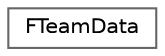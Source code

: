 digraph "Graphical Class Hierarchy"
{
 // LATEX_PDF_SIZE
  bgcolor="transparent";
  edge [fontname=Helvetica,fontsize=10,labelfontname=Helvetica,labelfontsize=10];
  node [fontname=Helvetica,fontsize=10,shape=box,height=0.2,width=0.4];
  rankdir="LR";
  Node0 [id="Node000000",label="FTeamData",height=0.2,width=0.4,color="grey40", fillcolor="white", style="filled",URL="$struct_f_team_data.html",tooltip=" "];
}
